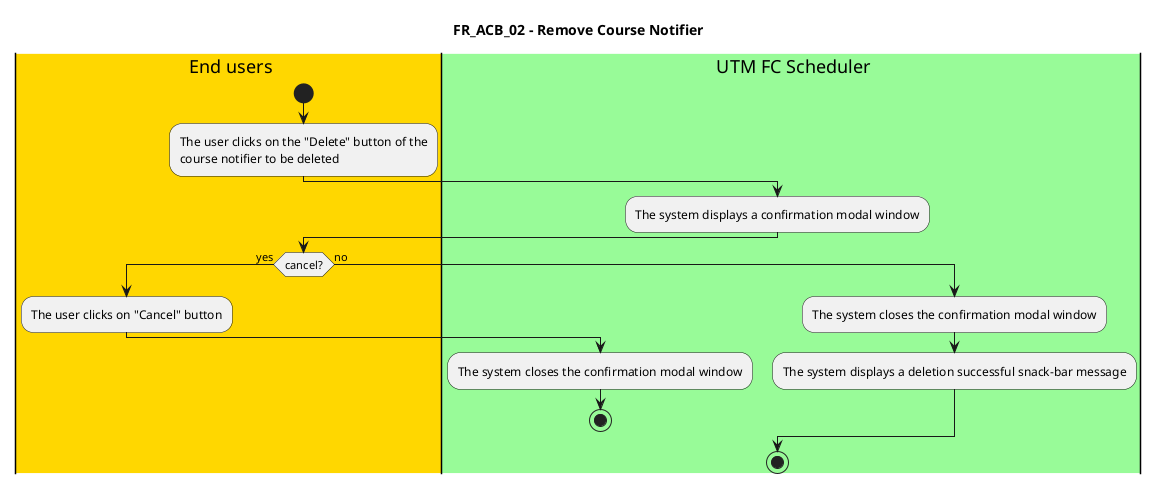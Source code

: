 @startuml FR_ACB_02
title FR_ACB_02 - Remove Course Notifier


|#gold|eu| End users
|#palegreen|sys| UTM FC Scheduler

|eu|
start

:The user clicks on the "Delete" button of the
course notifier to be deleted;

|sys|
:The system displays a confirmation modal window;

|eu|
if (cancel?) then (yes)
    :The user clicks on "Cancel" button;
    |sys|
    :The system closes the confirmation modal window;
    stop
else (no)
    |sys|
    :The system closes the confirmation modal window;
    :The system displays a deletion successful snack-bar message;
endif;

stop

@enduml
